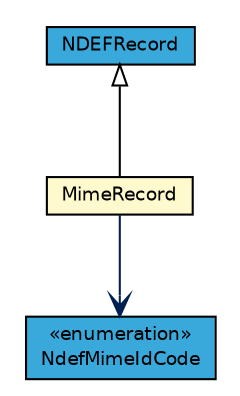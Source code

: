 #!/usr/local/bin/dot
#
# Class diagram 
# Generated by UMLGraph version R5_7_2-3-gee82a7 (http://www.umlgraph.org/)
#

digraph G {
	edge [fontname="Helvetica",fontsize=10,labelfontname="Helvetica",labelfontsize=10];
	node [fontname="Helvetica",fontsize=10,shape=plaintext];
	nodesep=0.25;
	ranksep=0.5;
	// com.st.st25sdk.ndef.NDEFRecord
	c10639 [label=<<table title="com.st.st25sdk.ndef.NDEFRecord" border="0" cellborder="1" cellspacing="0" cellpadding="2" port="p" bgcolor="#39a9dc" href="./NDEFRecord.html">
		<tr><td><table border="0" cellspacing="0" cellpadding="1">
<tr><td align="center" balign="center"> NDEFRecord </td></tr>
		</table></td></tr>
		</table>>, URL="./NDEFRecord.html", fontname="Helvetica", fontcolor="black", fontsize=9.0];
	// com.st.st25sdk.ndef.MimeRecord
	c10640 [label=<<table title="com.st.st25sdk.ndef.MimeRecord" border="0" cellborder="1" cellspacing="0" cellpadding="2" port="p" bgcolor="lemonChiffon" href="./MimeRecord.html">
		<tr><td><table border="0" cellspacing="0" cellpadding="1">
<tr><td align="center" balign="center"> MimeRecord </td></tr>
		</table></td></tr>
		</table>>, URL="./MimeRecord.html", fontname="Helvetica", fontcolor="black", fontsize=9.0];
	// com.st.st25sdk.ndef.MimeRecord.NdefMimeIdCode
	c10641 [label=<<table title="com.st.st25sdk.ndef.MimeRecord.NdefMimeIdCode" border="0" cellborder="1" cellspacing="0" cellpadding="2" port="p" bgcolor="#39a9dc" href="./MimeRecord.NdefMimeIdCode.html">
		<tr><td><table border="0" cellspacing="0" cellpadding="1">
<tr><td align="center" balign="center"> &#171;enumeration&#187; </td></tr>
<tr><td align="center" balign="center"> NdefMimeIdCode </td></tr>
		</table></td></tr>
		</table>>, URL="./MimeRecord.NdefMimeIdCode.html", fontname="Helvetica", fontcolor="black", fontsize=9.0];
	//com.st.st25sdk.ndef.MimeRecord extends com.st.st25sdk.ndef.NDEFRecord
	c10639:p -> c10640:p [dir=back,arrowtail=empty];
	// com.st.st25sdk.ndef.MimeRecord NAVASSOC com.st.st25sdk.ndef.MimeRecord.NdefMimeIdCode
	c10640:p -> c10641:p [taillabel="", label="", headlabel="", fontname="Helvetica", fontcolor="#002052", fontsize=10.0, color="#002052", arrowhead=open];
}


